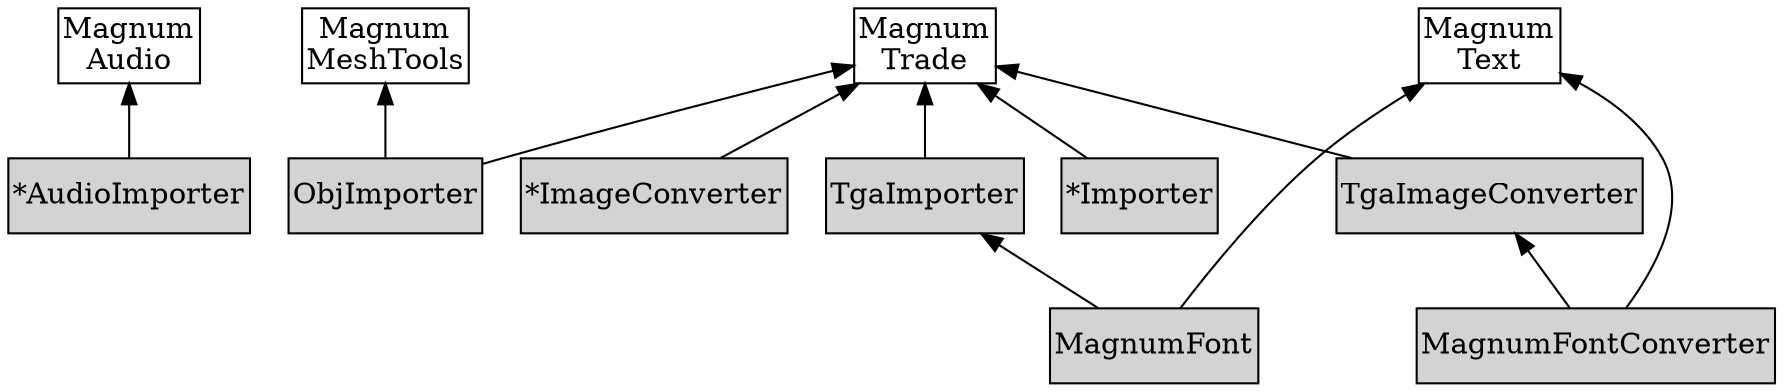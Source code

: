 /*
    This file is part of Magnum.

    Copyright © 2010, 2011, 2012, 2013, 2014, 2015, 2016, 2017, 2018, 2019,
                2020, 2021, 2022, 2023, 2024, 2025
              Vladimír Vondruš <mosra@centrum.cz>

    Permission is hereby granted, free of charge, to any person obtaining a
    copy of this software and associated documentation files (the "Software"),
    to deal in the Software without restriction, including without limitation
    the rights to use, copy, modify, merge, publish, distribute, sublicense,
    and/or sell copies of the Software, and to permit persons to whom the
    Software is furnished to do so, subject to the following conditions:

    The above copyright notice and this permission notice shall be included
    in all copies or substantial portions of the Software.

    THE SOFTWARE IS PROVIDED "AS IS", WITHOUT WARRANTY OF ANY KIND, EXPRESS OR
    IMPLIED, INCLUDING BUT NOT LIMITED TO THE WARRANTIES OF MERCHANTABILITY,
    FITNESS FOR A PARTICULAR PURPOSE AND NONINFRINGEMENT. IN NO EVENT SHALL
    THE AUTHORS OR COPYRIGHT HOLDERS BE LIABLE FOR ANY CLAIM, DAMAGES OR OTHER
    LIABILITY, WHETHER IN AN ACTION OF CONTRACT, TORT OR OTHERWISE, ARISING
    FROM, OUT OF OR IN CONNECTION WITH THE SOFTWARE OR THE USE OR OTHER
    DEALINGS IN THE SOFTWARE.
*/

digraph "Magnum plugin dependency order" {
    rankdir=BT
    ranksep=0.5
    node [style=filled shape=rect margin="0.03,0.03"]

    MagnumAudio [style=solid label="Magnum\nAudio" class="m-info"]
    MagnumMeshTools [style=solid label="Magnum\nMeshTools" class="m-info"]
    MagnumText [style=solid label="Magnum\nText" class="m-info"]
    MagnumTrade [style=solid label="Magnum\nTrade" class="m-info"]

    {rank=same MagnumAudio MagnumMeshTools MagnumText MagnumTrade}

    AudioImporter [label="*AudioImporter" class="m-success"]
    ImageConverter [label="*ImageConverter" class="m-success"]
    Importer [label="*Importer" class="m-success"]
    MagnumFont [class="m-success"]
    MagnumFontConverter [class="m-success"]
    ObjImporter [class="m-success"]
    TgaImageConverter [class="m-success"]
    TgaImporter [class="m-success"]

    AudioImporter -> MagnumAudio
    ImageConverter -> MagnumTrade
    Importer -> MagnumTrade
    MagnumFont -> MagnumText
    MagnumFont -> TgaImporter
    MagnumFontConverter -> MagnumText
    MagnumFontConverter -> TgaImageConverter
    ObjImporter -> MagnumTrade
    ObjImporter -> MagnumMeshTools
    TgaImageConverter -> MagnumTrade
    TgaImporter -> MagnumTrade
}
